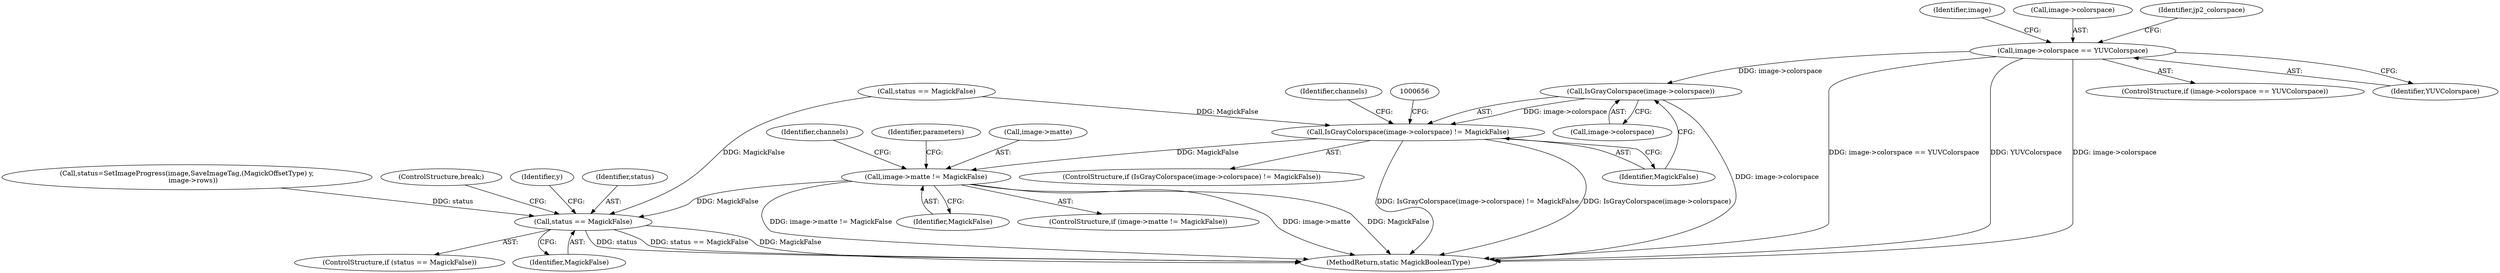 digraph "0_ImageMagick_3d5ac8c20846871f1eb3068b65f93da7cd33bfd0_0@pointer" {
"1000642" [label="(Call,IsGrayColorspace(image->colorspace))"];
"1000624" [label="(Call,image->colorspace == YUVColorspace)"];
"1000641" [label="(Call,IsGrayColorspace(image->colorspace) != MagickFalse)"];
"1000661" [label="(Call,image->matte != MagickFalse)"];
"1001167" [label="(Call,status == MagickFalse)"];
"1000667" [label="(Identifier,channels)"];
"1000661" [label="(Call,image->matte != MagickFalse)"];
"1000665" [label="(Identifier,MagickFalse)"];
"1001170" [label="(ControlStructure,break;)"];
"1001166" [label="(ControlStructure,if (status == MagickFalse))"];
"1001169" [label="(Identifier,MagickFalse)"];
"1000649" [label="(Identifier,channels)"];
"1000623" [label="(ControlStructure,if (image->colorspace == YUVColorspace))"];
"1000951" [label="(Identifier,y)"];
"1000642" [label="(Call,IsGrayColorspace(image->colorspace))"];
"1000641" [label="(Call,IsGrayColorspace(image->colorspace) != MagickFalse)"];
"1001155" [label="(Call,status=SetImageProgress(image,SaveImageTag,(MagickOffsetType) y,\n      image->rows))"];
"1000670" [label="(Identifier,parameters)"];
"1001297" [label="(MethodReturn,static MagickBooleanType)"];
"1000662" [label="(Call,image->matte)"];
"1001167" [label="(Call,status == MagickFalse)"];
"1000646" [label="(Identifier,MagickFalse)"];
"1000628" [label="(Identifier,YUVColorspace)"];
"1000624" [label="(Call,image->colorspace == YUVColorspace)"];
"1000640" [label="(ControlStructure,if (IsGrayColorspace(image->colorspace) != MagickFalse))"];
"1000176" [label="(Call,status == MagickFalse)"];
"1001168" [label="(Identifier,status)"];
"1000644" [label="(Identifier,image)"];
"1000625" [label="(Call,image->colorspace)"];
"1000631" [label="(Identifier,jp2_colorspace)"];
"1000660" [label="(ControlStructure,if (image->matte != MagickFalse))"];
"1000643" [label="(Call,image->colorspace)"];
"1000642" -> "1000641"  [label="AST: "];
"1000642" -> "1000643"  [label="CFG: "];
"1000643" -> "1000642"  [label="AST: "];
"1000646" -> "1000642"  [label="CFG: "];
"1000642" -> "1001297"  [label="DDG: image->colorspace"];
"1000642" -> "1000641"  [label="DDG: image->colorspace"];
"1000624" -> "1000642"  [label="DDG: image->colorspace"];
"1000624" -> "1000623"  [label="AST: "];
"1000624" -> "1000628"  [label="CFG: "];
"1000625" -> "1000624"  [label="AST: "];
"1000628" -> "1000624"  [label="AST: "];
"1000631" -> "1000624"  [label="CFG: "];
"1000644" -> "1000624"  [label="CFG: "];
"1000624" -> "1001297"  [label="DDG: image->colorspace == YUVColorspace"];
"1000624" -> "1001297"  [label="DDG: YUVColorspace"];
"1000624" -> "1001297"  [label="DDG: image->colorspace"];
"1000641" -> "1000640"  [label="AST: "];
"1000641" -> "1000646"  [label="CFG: "];
"1000646" -> "1000641"  [label="AST: "];
"1000649" -> "1000641"  [label="CFG: "];
"1000656" -> "1000641"  [label="CFG: "];
"1000641" -> "1001297"  [label="DDG: IsGrayColorspace(image->colorspace) != MagickFalse"];
"1000641" -> "1001297"  [label="DDG: IsGrayColorspace(image->colorspace)"];
"1000176" -> "1000641"  [label="DDG: MagickFalse"];
"1000641" -> "1000661"  [label="DDG: MagickFalse"];
"1000661" -> "1000660"  [label="AST: "];
"1000661" -> "1000665"  [label="CFG: "];
"1000662" -> "1000661"  [label="AST: "];
"1000665" -> "1000661"  [label="AST: "];
"1000667" -> "1000661"  [label="CFG: "];
"1000670" -> "1000661"  [label="CFG: "];
"1000661" -> "1001297"  [label="DDG: image->matte != MagickFalse"];
"1000661" -> "1001297"  [label="DDG: image->matte"];
"1000661" -> "1001297"  [label="DDG: MagickFalse"];
"1000661" -> "1001167"  [label="DDG: MagickFalse"];
"1001167" -> "1001166"  [label="AST: "];
"1001167" -> "1001169"  [label="CFG: "];
"1001168" -> "1001167"  [label="AST: "];
"1001169" -> "1001167"  [label="AST: "];
"1001170" -> "1001167"  [label="CFG: "];
"1000951" -> "1001167"  [label="CFG: "];
"1001167" -> "1001297"  [label="DDG: status == MagickFalse"];
"1001167" -> "1001297"  [label="DDG: MagickFalse"];
"1001167" -> "1001297"  [label="DDG: status"];
"1001155" -> "1001167"  [label="DDG: status"];
"1000176" -> "1001167"  [label="DDG: MagickFalse"];
}

